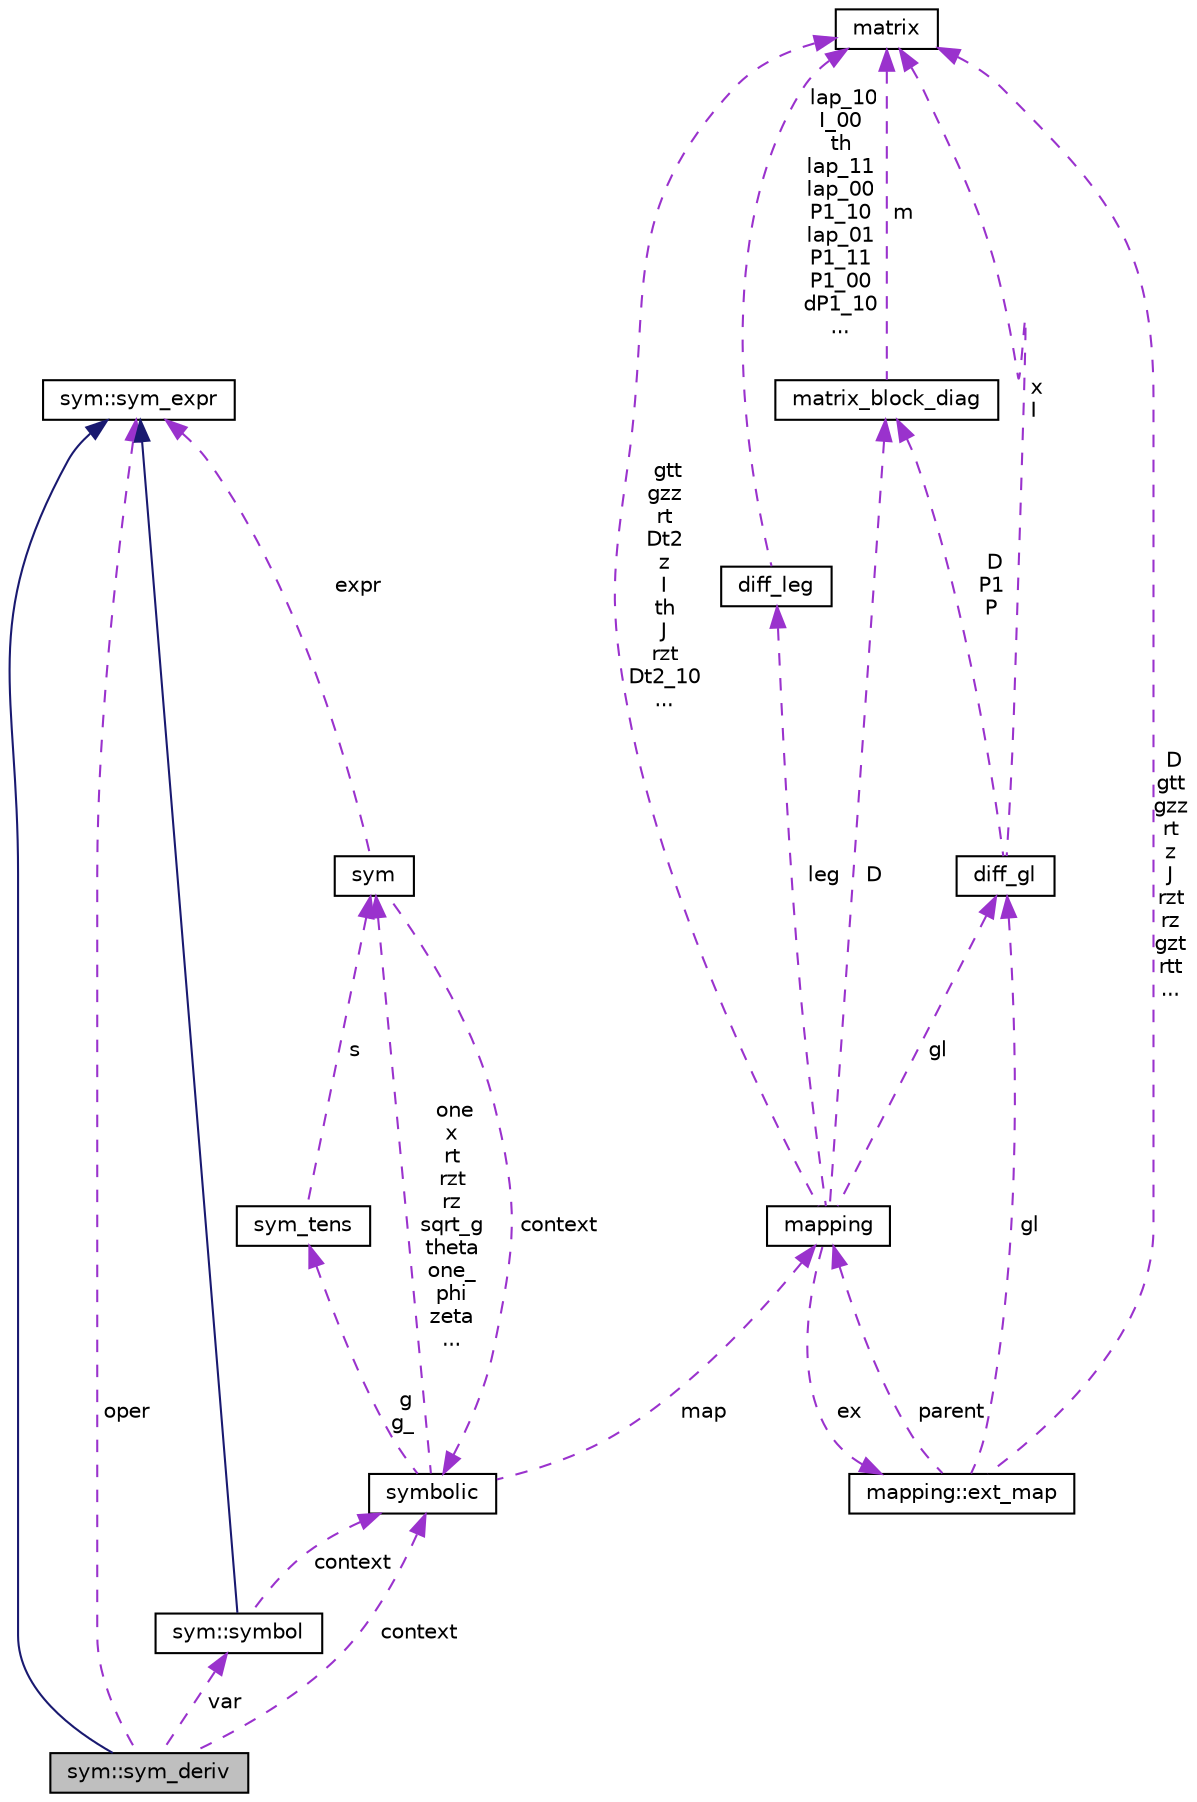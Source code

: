 digraph "sym::sym_deriv"
{
  edge [fontname="Helvetica",fontsize="10",labelfontname="Helvetica",labelfontsize="10"];
  node [fontname="Helvetica",fontsize="10",shape=record];
  Node1 [label="sym::sym_deriv",height=0.2,width=0.4,color="black", fillcolor="grey75", style="filled" fontcolor="black"];
  Node2 -> Node1 [dir="back",color="midnightblue",fontsize="10",style="solid",fontname="Helvetica"];
  Node2 [label="sym::sym_expr",height=0.2,width=0.4,color="black", fillcolor="white", style="filled",URL="$classsym_1_1sym__expr.html"];
  Node3 -> Node1 [dir="back",color="darkorchid3",fontsize="10",style="dashed",label=" var" ,fontname="Helvetica"];
  Node3 [label="sym::symbol",height=0.2,width=0.4,color="black", fillcolor="white", style="filled",URL="$classsym_1_1symbol.html"];
  Node2 -> Node3 [dir="back",color="midnightblue",fontsize="10",style="solid",fontname="Helvetica"];
  Node4 -> Node3 [dir="back",color="darkorchid3",fontsize="10",style="dashed",label=" context" ,fontname="Helvetica"];
  Node4 [label="symbolic",height=0.2,width=0.4,color="black", fillcolor="white", style="filled",URL="$classsymbolic.html"];
  Node5 -> Node4 [dir="back",color="darkorchid3",fontsize="10",style="dashed",label=" one\nx\nrt\nrzt\nrz\nsqrt_g\ntheta\none_\nphi\nzeta\n..." ,fontname="Helvetica"];
  Node5 [label="sym",height=0.2,width=0.4,color="black", fillcolor="white", style="filled",URL="$classsym.html"];
  Node4 -> Node5 [dir="back",color="darkorchid3",fontsize="10",style="dashed",label=" context" ,fontname="Helvetica"];
  Node2 -> Node5 [dir="back",color="darkorchid3",fontsize="10",style="dashed",label=" expr" ,fontname="Helvetica"];
  Node6 -> Node4 [dir="back",color="darkorchid3",fontsize="10",style="dashed",label=" g\ng_" ,fontname="Helvetica"];
  Node6 [label="sym_tens",height=0.2,width=0.4,color="black", fillcolor="white", style="filled",URL="$classsym__tens.html"];
  Node5 -> Node6 [dir="back",color="darkorchid3",fontsize="10",style="dashed",label=" s" ,fontname="Helvetica"];
  Node7 -> Node4 [dir="back",color="darkorchid3",fontsize="10",style="dashed",label=" map" ,fontname="Helvetica"];
  Node7 [label="mapping",height=0.2,width=0.4,color="black", fillcolor="white", style="filled",URL="$classmapping.html"];
  Node8 -> Node7 [dir="back",color="darkorchid3",fontsize="10",style="dashed",label=" ex" ,fontname="Helvetica"];
  Node8 [label="mapping::ext_map",height=0.2,width=0.4,color="black", fillcolor="white", style="filled",URL="$classmapping_1_1ext__map.html"];
  Node9 -> Node8 [dir="back",color="darkorchid3",fontsize="10",style="dashed",label=" gl" ,fontname="Helvetica"];
  Node9 [label="diff_gl",height=0.2,width=0.4,color="black", fillcolor="white", style="filled",URL="$classdiff__gl.html",tooltip="The diff_gl class implements the Gauss-Lobatto (or more properly Gauss-Lobatto-Chebyshev) collocation..."];
  Node10 -> Node9 [dir="back",color="darkorchid3",fontsize="10",style="dashed",label=" x\nI" ,fontname="Helvetica"];
  Node10 [label="matrix",height=0.2,width=0.4,color="black", fillcolor="white", style="filled",URL="$classmatrix.html",tooltip="The matrix class is used to facilitate the work with regular dense matrices. "];
  Node11 -> Node9 [dir="back",color="darkorchid3",fontsize="10",style="dashed",label=" D\nP1\nP" ,fontname="Helvetica"];
  Node11 [label="matrix_block_diag",height=0.2,width=0.4,color="black", fillcolor="white", style="filled",URL="$classmatrix__block__diag.html",tooltip="The matrix_block_diag class is used to store block diagonal matrices. "];
  Node10 -> Node11 [dir="back",color="darkorchid3",fontsize="10",style="dashed",label=" m" ,fontname="Helvetica"];
  Node10 -> Node8 [dir="back",color="darkorchid3",fontsize="10",style="dashed",label=" D\ngtt\ngzz\nrt\nz\nJ\nrzt\nrz\ngzt\nrtt\n..." ,fontname="Helvetica"];
  Node7 -> Node8 [dir="back",color="darkorchid3",fontsize="10",style="dashed",label=" parent" ,fontname="Helvetica"];
  Node9 -> Node7 [dir="back",color="darkorchid3",fontsize="10",style="dashed",label=" gl" ,fontname="Helvetica"];
  Node10 -> Node7 [dir="back",color="darkorchid3",fontsize="10",style="dashed",label=" gtt\ngzz\nrt\nDt2\nz\nI\nth\nJ\nrzt\nDt2_10\n..." ,fontname="Helvetica"];
  Node12 -> Node7 [dir="back",color="darkorchid3",fontsize="10",style="dashed",label=" leg" ,fontname="Helvetica"];
  Node12 [label="diff_leg",height=0.2,width=0.4,color="black", fillcolor="white", style="filled",URL="$classdiff__leg.html",tooltip="The diff_leg class implements Legendre numerical differentiation. "];
  Node10 -> Node12 [dir="back",color="darkorchid3",fontsize="10",style="dashed",label=" lap_10\nI_00\nth\nlap_11\nlap_00\nP1_10\nlap_01\nP1_11\nP1_00\ndP1_10\n..." ,fontname="Helvetica"];
  Node11 -> Node7 [dir="back",color="darkorchid3",fontsize="10",style="dashed",label=" D" ,fontname="Helvetica"];
  Node4 -> Node1 [dir="back",color="darkorchid3",fontsize="10",style="dashed",label=" context" ,fontname="Helvetica"];
  Node2 -> Node1 [dir="back",color="darkorchid3",fontsize="10",style="dashed",label=" oper" ,fontname="Helvetica"];
}
